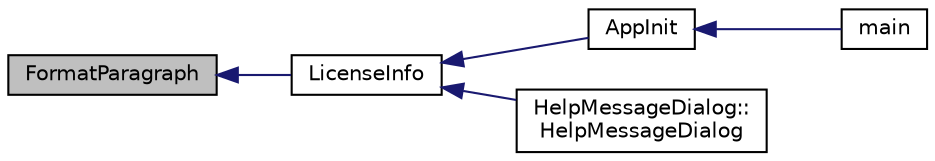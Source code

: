 digraph "FormatParagraph"
{
  edge [fontname="Helvetica",fontsize="10",labelfontname="Helvetica",labelfontsize="10"];
  node [fontname="Helvetica",fontsize="10",shape=record];
  rankdir="LR";
  Node109 [label="FormatParagraph",height=0.2,width=0.4,color="black", fillcolor="grey75", style="filled", fontcolor="black"];
  Node109 -> Node110 [dir="back",color="midnightblue",fontsize="10",style="solid",fontname="Helvetica"];
  Node110 [label="LicenseInfo",height=0.2,width=0.4,color="black", fillcolor="white", style="filled",URL="$init_8h.html#ac9e2081343d328ca68b7c4c4793442d2",tooltip="Returns licensing information (for -version) "];
  Node110 -> Node111 [dir="back",color="midnightblue",fontsize="10",style="solid",fontname="Helvetica"];
  Node111 [label="AppInit",height=0.2,width=0.4,color="black", fillcolor="white", style="filled",URL="$divid_8cpp.html#ac59316b767e6984e1285f0531275286b"];
  Node111 -> Node112 [dir="back",color="midnightblue",fontsize="10",style="solid",fontname="Helvetica"];
  Node112 [label="main",height=0.2,width=0.4,color="black", fillcolor="white", style="filled",URL="$divid_8cpp.html#a0ddf1224851353fc92bfbff6f499fa97"];
  Node110 -> Node113 [dir="back",color="midnightblue",fontsize="10",style="solid",fontname="Helvetica"];
  Node113 [label="HelpMessageDialog::\lHelpMessageDialog",height=0.2,width=0.4,color="black", fillcolor="white", style="filled",URL="$class_help_message_dialog.html#a776ac4235e2a407223c7729d7d4af6a9",tooltip="\"Help message\" or \"About\" dialog box "];
}
